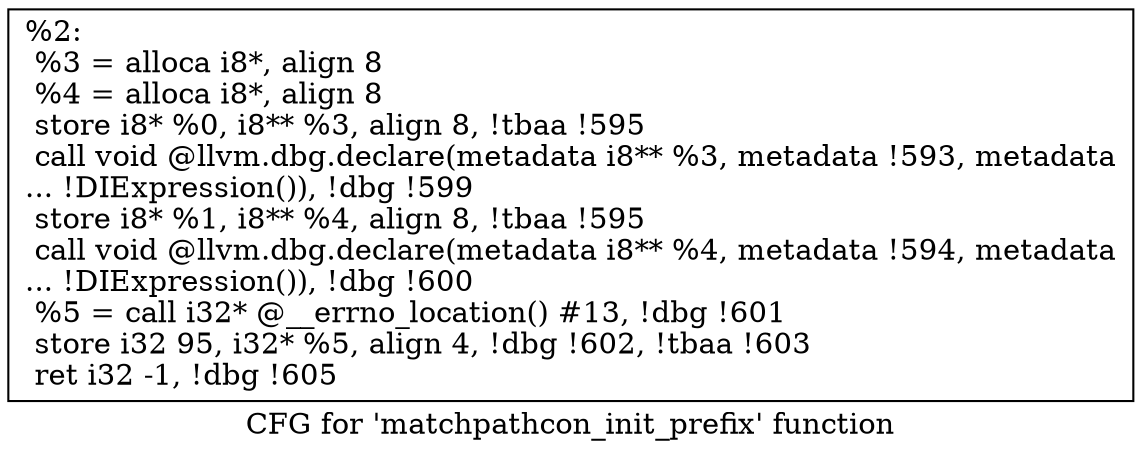 digraph "CFG for 'matchpathcon_init_prefix' function" {
	label="CFG for 'matchpathcon_init_prefix' function";

	Node0xae1ca0 [shape=record,label="{%2:\l  %3 = alloca i8*, align 8\l  %4 = alloca i8*, align 8\l  store i8* %0, i8** %3, align 8, !tbaa !595\l  call void @llvm.dbg.declare(metadata i8** %3, metadata !593, metadata\l... !DIExpression()), !dbg !599\l  store i8* %1, i8** %4, align 8, !tbaa !595\l  call void @llvm.dbg.declare(metadata i8** %4, metadata !594, metadata\l... !DIExpression()), !dbg !600\l  %5 = call i32* @__errno_location() #13, !dbg !601\l  store i32 95, i32* %5, align 4, !dbg !602, !tbaa !603\l  ret i32 -1, !dbg !605\l}"];
}
